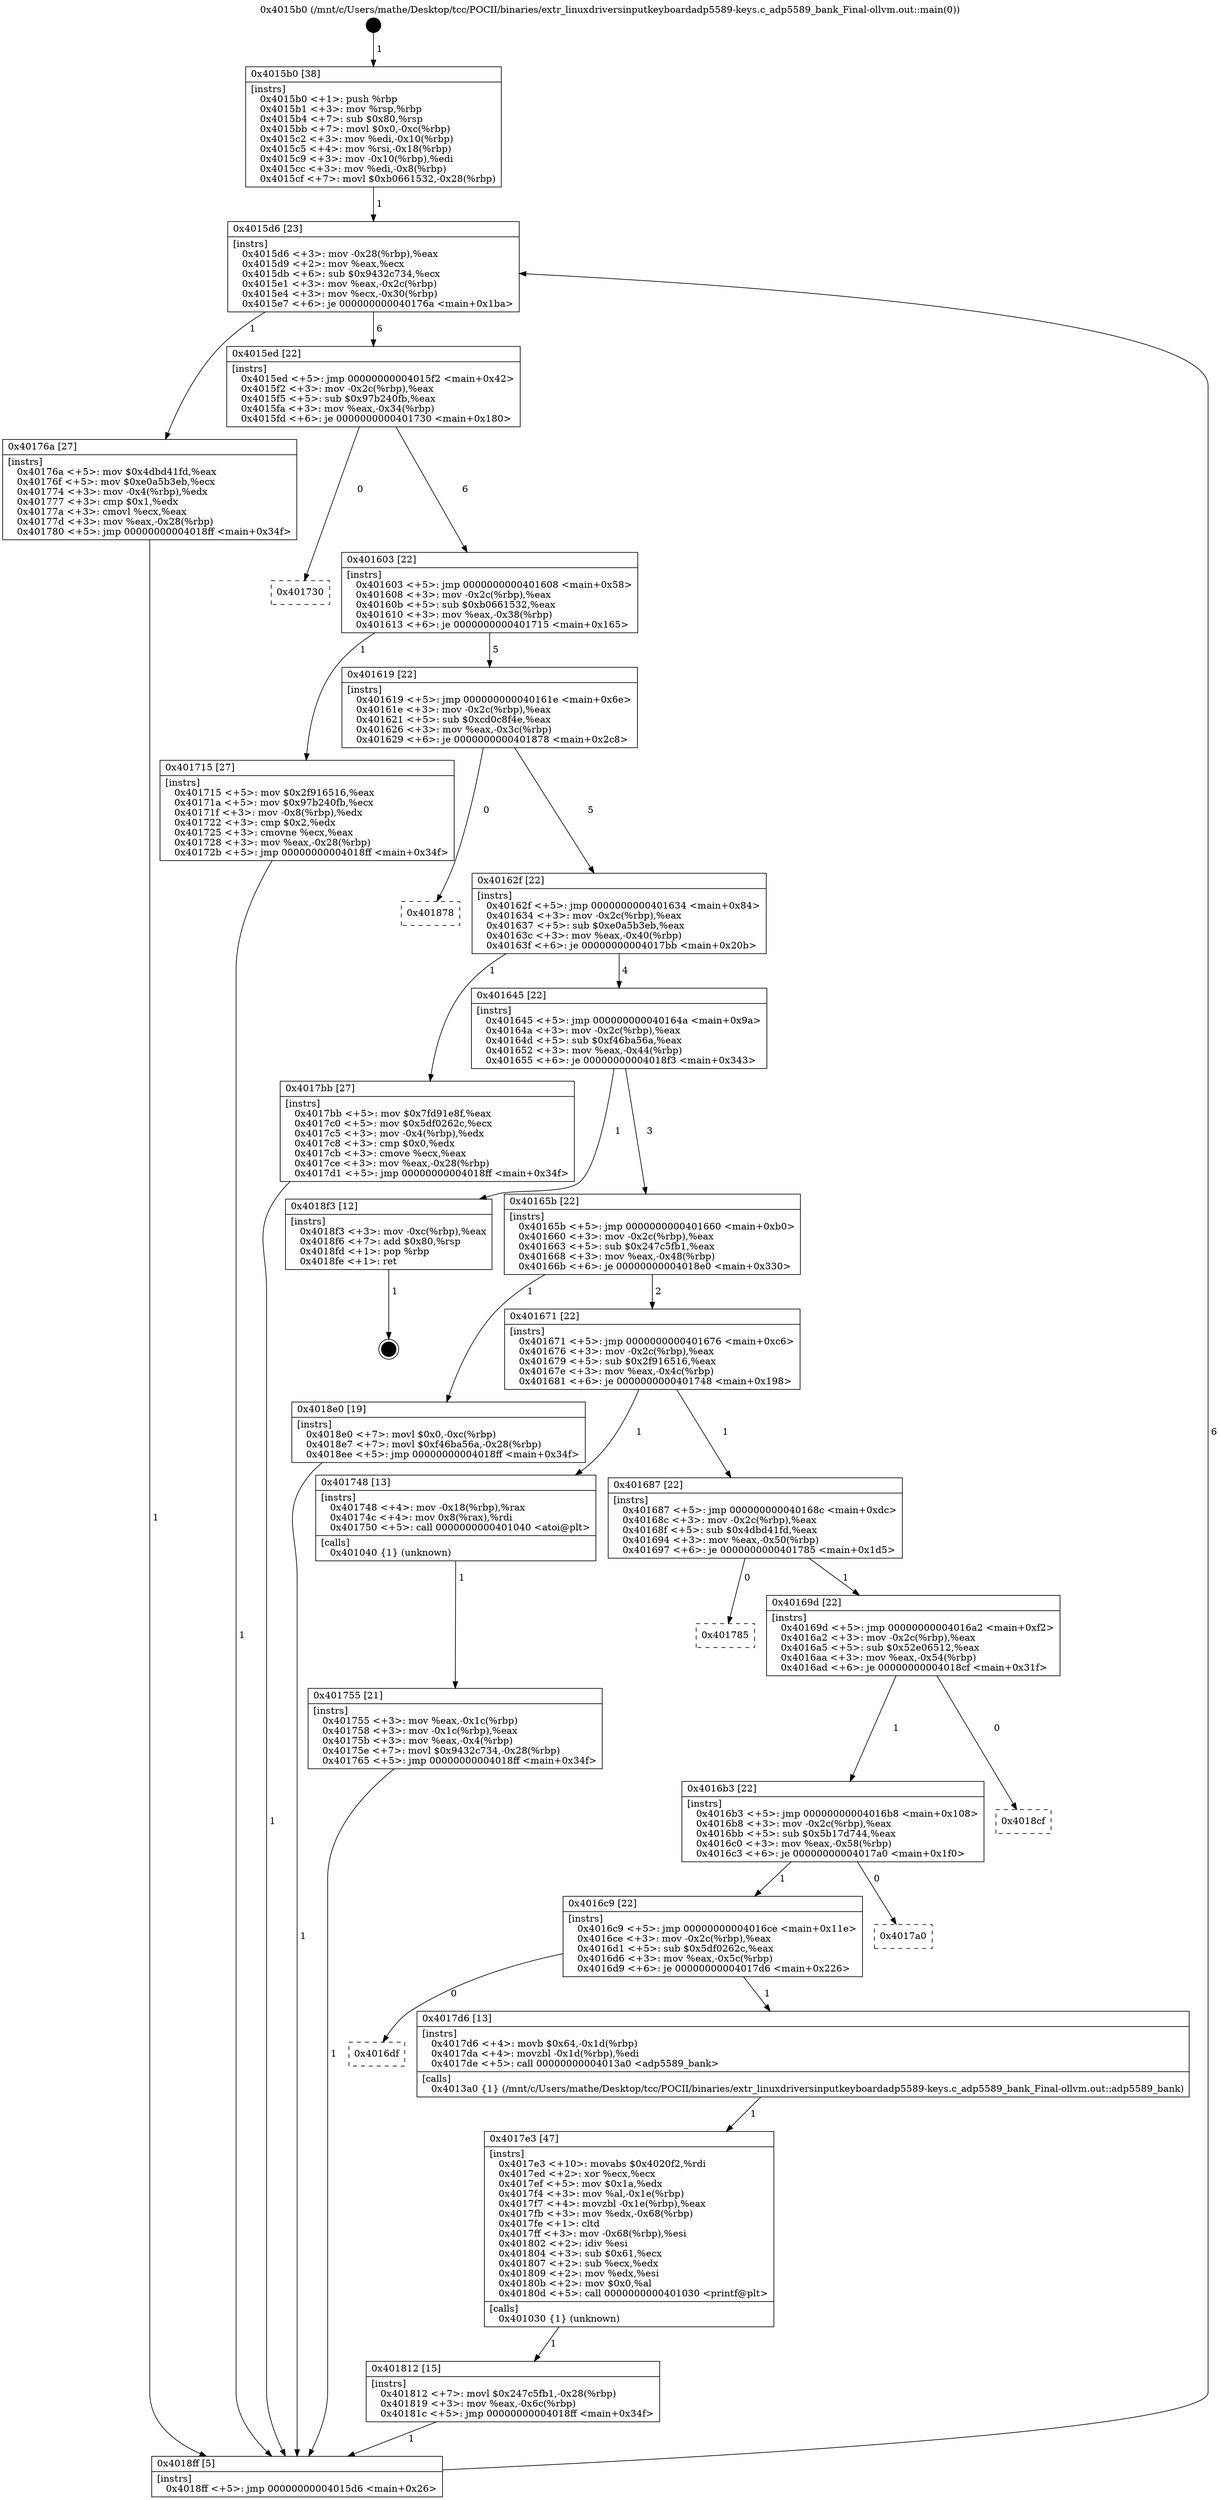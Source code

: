 digraph "0x4015b0" {
  label = "0x4015b0 (/mnt/c/Users/mathe/Desktop/tcc/POCII/binaries/extr_linuxdriversinputkeyboardadp5589-keys.c_adp5589_bank_Final-ollvm.out::main(0))"
  labelloc = "t"
  node[shape=record]

  Entry [label="",width=0.3,height=0.3,shape=circle,fillcolor=black,style=filled]
  "0x4015d6" [label="{
     0x4015d6 [23]\l
     | [instrs]\l
     &nbsp;&nbsp;0x4015d6 \<+3\>: mov -0x28(%rbp),%eax\l
     &nbsp;&nbsp;0x4015d9 \<+2\>: mov %eax,%ecx\l
     &nbsp;&nbsp;0x4015db \<+6\>: sub $0x9432c734,%ecx\l
     &nbsp;&nbsp;0x4015e1 \<+3\>: mov %eax,-0x2c(%rbp)\l
     &nbsp;&nbsp;0x4015e4 \<+3\>: mov %ecx,-0x30(%rbp)\l
     &nbsp;&nbsp;0x4015e7 \<+6\>: je 000000000040176a \<main+0x1ba\>\l
  }"]
  "0x40176a" [label="{
     0x40176a [27]\l
     | [instrs]\l
     &nbsp;&nbsp;0x40176a \<+5\>: mov $0x4dbd41fd,%eax\l
     &nbsp;&nbsp;0x40176f \<+5\>: mov $0xe0a5b3eb,%ecx\l
     &nbsp;&nbsp;0x401774 \<+3\>: mov -0x4(%rbp),%edx\l
     &nbsp;&nbsp;0x401777 \<+3\>: cmp $0x1,%edx\l
     &nbsp;&nbsp;0x40177a \<+3\>: cmovl %ecx,%eax\l
     &nbsp;&nbsp;0x40177d \<+3\>: mov %eax,-0x28(%rbp)\l
     &nbsp;&nbsp;0x401780 \<+5\>: jmp 00000000004018ff \<main+0x34f\>\l
  }"]
  "0x4015ed" [label="{
     0x4015ed [22]\l
     | [instrs]\l
     &nbsp;&nbsp;0x4015ed \<+5\>: jmp 00000000004015f2 \<main+0x42\>\l
     &nbsp;&nbsp;0x4015f2 \<+3\>: mov -0x2c(%rbp),%eax\l
     &nbsp;&nbsp;0x4015f5 \<+5\>: sub $0x97b240fb,%eax\l
     &nbsp;&nbsp;0x4015fa \<+3\>: mov %eax,-0x34(%rbp)\l
     &nbsp;&nbsp;0x4015fd \<+6\>: je 0000000000401730 \<main+0x180\>\l
  }"]
  Exit [label="",width=0.3,height=0.3,shape=circle,fillcolor=black,style=filled,peripheries=2]
  "0x401730" [label="{
     0x401730\l
  }", style=dashed]
  "0x401603" [label="{
     0x401603 [22]\l
     | [instrs]\l
     &nbsp;&nbsp;0x401603 \<+5\>: jmp 0000000000401608 \<main+0x58\>\l
     &nbsp;&nbsp;0x401608 \<+3\>: mov -0x2c(%rbp),%eax\l
     &nbsp;&nbsp;0x40160b \<+5\>: sub $0xb0661532,%eax\l
     &nbsp;&nbsp;0x401610 \<+3\>: mov %eax,-0x38(%rbp)\l
     &nbsp;&nbsp;0x401613 \<+6\>: je 0000000000401715 \<main+0x165\>\l
  }"]
  "0x401812" [label="{
     0x401812 [15]\l
     | [instrs]\l
     &nbsp;&nbsp;0x401812 \<+7\>: movl $0x247c5fb1,-0x28(%rbp)\l
     &nbsp;&nbsp;0x401819 \<+3\>: mov %eax,-0x6c(%rbp)\l
     &nbsp;&nbsp;0x40181c \<+5\>: jmp 00000000004018ff \<main+0x34f\>\l
  }"]
  "0x401715" [label="{
     0x401715 [27]\l
     | [instrs]\l
     &nbsp;&nbsp;0x401715 \<+5\>: mov $0x2f916516,%eax\l
     &nbsp;&nbsp;0x40171a \<+5\>: mov $0x97b240fb,%ecx\l
     &nbsp;&nbsp;0x40171f \<+3\>: mov -0x8(%rbp),%edx\l
     &nbsp;&nbsp;0x401722 \<+3\>: cmp $0x2,%edx\l
     &nbsp;&nbsp;0x401725 \<+3\>: cmovne %ecx,%eax\l
     &nbsp;&nbsp;0x401728 \<+3\>: mov %eax,-0x28(%rbp)\l
     &nbsp;&nbsp;0x40172b \<+5\>: jmp 00000000004018ff \<main+0x34f\>\l
  }"]
  "0x401619" [label="{
     0x401619 [22]\l
     | [instrs]\l
     &nbsp;&nbsp;0x401619 \<+5\>: jmp 000000000040161e \<main+0x6e\>\l
     &nbsp;&nbsp;0x40161e \<+3\>: mov -0x2c(%rbp),%eax\l
     &nbsp;&nbsp;0x401621 \<+5\>: sub $0xcd0c8f4e,%eax\l
     &nbsp;&nbsp;0x401626 \<+3\>: mov %eax,-0x3c(%rbp)\l
     &nbsp;&nbsp;0x401629 \<+6\>: je 0000000000401878 \<main+0x2c8\>\l
  }"]
  "0x4018ff" [label="{
     0x4018ff [5]\l
     | [instrs]\l
     &nbsp;&nbsp;0x4018ff \<+5\>: jmp 00000000004015d6 \<main+0x26\>\l
  }"]
  "0x4015b0" [label="{
     0x4015b0 [38]\l
     | [instrs]\l
     &nbsp;&nbsp;0x4015b0 \<+1\>: push %rbp\l
     &nbsp;&nbsp;0x4015b1 \<+3\>: mov %rsp,%rbp\l
     &nbsp;&nbsp;0x4015b4 \<+7\>: sub $0x80,%rsp\l
     &nbsp;&nbsp;0x4015bb \<+7\>: movl $0x0,-0xc(%rbp)\l
     &nbsp;&nbsp;0x4015c2 \<+3\>: mov %edi,-0x10(%rbp)\l
     &nbsp;&nbsp;0x4015c5 \<+4\>: mov %rsi,-0x18(%rbp)\l
     &nbsp;&nbsp;0x4015c9 \<+3\>: mov -0x10(%rbp),%edi\l
     &nbsp;&nbsp;0x4015cc \<+3\>: mov %edi,-0x8(%rbp)\l
     &nbsp;&nbsp;0x4015cf \<+7\>: movl $0xb0661532,-0x28(%rbp)\l
  }"]
  "0x4017e3" [label="{
     0x4017e3 [47]\l
     | [instrs]\l
     &nbsp;&nbsp;0x4017e3 \<+10\>: movabs $0x4020f2,%rdi\l
     &nbsp;&nbsp;0x4017ed \<+2\>: xor %ecx,%ecx\l
     &nbsp;&nbsp;0x4017ef \<+5\>: mov $0x1a,%edx\l
     &nbsp;&nbsp;0x4017f4 \<+3\>: mov %al,-0x1e(%rbp)\l
     &nbsp;&nbsp;0x4017f7 \<+4\>: movzbl -0x1e(%rbp),%eax\l
     &nbsp;&nbsp;0x4017fb \<+3\>: mov %edx,-0x68(%rbp)\l
     &nbsp;&nbsp;0x4017fe \<+1\>: cltd\l
     &nbsp;&nbsp;0x4017ff \<+3\>: mov -0x68(%rbp),%esi\l
     &nbsp;&nbsp;0x401802 \<+2\>: idiv %esi\l
     &nbsp;&nbsp;0x401804 \<+3\>: sub $0x61,%ecx\l
     &nbsp;&nbsp;0x401807 \<+2\>: sub %ecx,%edx\l
     &nbsp;&nbsp;0x401809 \<+2\>: mov %edx,%esi\l
     &nbsp;&nbsp;0x40180b \<+2\>: mov $0x0,%al\l
     &nbsp;&nbsp;0x40180d \<+5\>: call 0000000000401030 \<printf@plt\>\l
     | [calls]\l
     &nbsp;&nbsp;0x401030 \{1\} (unknown)\l
  }"]
  "0x401878" [label="{
     0x401878\l
  }", style=dashed]
  "0x40162f" [label="{
     0x40162f [22]\l
     | [instrs]\l
     &nbsp;&nbsp;0x40162f \<+5\>: jmp 0000000000401634 \<main+0x84\>\l
     &nbsp;&nbsp;0x401634 \<+3\>: mov -0x2c(%rbp),%eax\l
     &nbsp;&nbsp;0x401637 \<+5\>: sub $0xe0a5b3eb,%eax\l
     &nbsp;&nbsp;0x40163c \<+3\>: mov %eax,-0x40(%rbp)\l
     &nbsp;&nbsp;0x40163f \<+6\>: je 00000000004017bb \<main+0x20b\>\l
  }"]
  "0x4016df" [label="{
     0x4016df\l
  }", style=dashed]
  "0x4017bb" [label="{
     0x4017bb [27]\l
     | [instrs]\l
     &nbsp;&nbsp;0x4017bb \<+5\>: mov $0x7fd91e8f,%eax\l
     &nbsp;&nbsp;0x4017c0 \<+5\>: mov $0x5df0262c,%ecx\l
     &nbsp;&nbsp;0x4017c5 \<+3\>: mov -0x4(%rbp),%edx\l
     &nbsp;&nbsp;0x4017c8 \<+3\>: cmp $0x0,%edx\l
     &nbsp;&nbsp;0x4017cb \<+3\>: cmove %ecx,%eax\l
     &nbsp;&nbsp;0x4017ce \<+3\>: mov %eax,-0x28(%rbp)\l
     &nbsp;&nbsp;0x4017d1 \<+5\>: jmp 00000000004018ff \<main+0x34f\>\l
  }"]
  "0x401645" [label="{
     0x401645 [22]\l
     | [instrs]\l
     &nbsp;&nbsp;0x401645 \<+5\>: jmp 000000000040164a \<main+0x9a\>\l
     &nbsp;&nbsp;0x40164a \<+3\>: mov -0x2c(%rbp),%eax\l
     &nbsp;&nbsp;0x40164d \<+5\>: sub $0xf46ba56a,%eax\l
     &nbsp;&nbsp;0x401652 \<+3\>: mov %eax,-0x44(%rbp)\l
     &nbsp;&nbsp;0x401655 \<+6\>: je 00000000004018f3 \<main+0x343\>\l
  }"]
  "0x4017d6" [label="{
     0x4017d6 [13]\l
     | [instrs]\l
     &nbsp;&nbsp;0x4017d6 \<+4\>: movb $0x64,-0x1d(%rbp)\l
     &nbsp;&nbsp;0x4017da \<+4\>: movzbl -0x1d(%rbp),%edi\l
     &nbsp;&nbsp;0x4017de \<+5\>: call 00000000004013a0 \<adp5589_bank\>\l
     | [calls]\l
     &nbsp;&nbsp;0x4013a0 \{1\} (/mnt/c/Users/mathe/Desktop/tcc/POCII/binaries/extr_linuxdriversinputkeyboardadp5589-keys.c_adp5589_bank_Final-ollvm.out::adp5589_bank)\l
  }"]
  "0x4018f3" [label="{
     0x4018f3 [12]\l
     | [instrs]\l
     &nbsp;&nbsp;0x4018f3 \<+3\>: mov -0xc(%rbp),%eax\l
     &nbsp;&nbsp;0x4018f6 \<+7\>: add $0x80,%rsp\l
     &nbsp;&nbsp;0x4018fd \<+1\>: pop %rbp\l
     &nbsp;&nbsp;0x4018fe \<+1\>: ret\l
  }"]
  "0x40165b" [label="{
     0x40165b [22]\l
     | [instrs]\l
     &nbsp;&nbsp;0x40165b \<+5\>: jmp 0000000000401660 \<main+0xb0\>\l
     &nbsp;&nbsp;0x401660 \<+3\>: mov -0x2c(%rbp),%eax\l
     &nbsp;&nbsp;0x401663 \<+5\>: sub $0x247c5fb1,%eax\l
     &nbsp;&nbsp;0x401668 \<+3\>: mov %eax,-0x48(%rbp)\l
     &nbsp;&nbsp;0x40166b \<+6\>: je 00000000004018e0 \<main+0x330\>\l
  }"]
  "0x4016c9" [label="{
     0x4016c9 [22]\l
     | [instrs]\l
     &nbsp;&nbsp;0x4016c9 \<+5\>: jmp 00000000004016ce \<main+0x11e\>\l
     &nbsp;&nbsp;0x4016ce \<+3\>: mov -0x2c(%rbp),%eax\l
     &nbsp;&nbsp;0x4016d1 \<+5\>: sub $0x5df0262c,%eax\l
     &nbsp;&nbsp;0x4016d6 \<+3\>: mov %eax,-0x5c(%rbp)\l
     &nbsp;&nbsp;0x4016d9 \<+6\>: je 00000000004017d6 \<main+0x226\>\l
  }"]
  "0x4018e0" [label="{
     0x4018e0 [19]\l
     | [instrs]\l
     &nbsp;&nbsp;0x4018e0 \<+7\>: movl $0x0,-0xc(%rbp)\l
     &nbsp;&nbsp;0x4018e7 \<+7\>: movl $0xf46ba56a,-0x28(%rbp)\l
     &nbsp;&nbsp;0x4018ee \<+5\>: jmp 00000000004018ff \<main+0x34f\>\l
  }"]
  "0x401671" [label="{
     0x401671 [22]\l
     | [instrs]\l
     &nbsp;&nbsp;0x401671 \<+5\>: jmp 0000000000401676 \<main+0xc6\>\l
     &nbsp;&nbsp;0x401676 \<+3\>: mov -0x2c(%rbp),%eax\l
     &nbsp;&nbsp;0x401679 \<+5\>: sub $0x2f916516,%eax\l
     &nbsp;&nbsp;0x40167e \<+3\>: mov %eax,-0x4c(%rbp)\l
     &nbsp;&nbsp;0x401681 \<+6\>: je 0000000000401748 \<main+0x198\>\l
  }"]
  "0x4017a0" [label="{
     0x4017a0\l
  }", style=dashed]
  "0x401748" [label="{
     0x401748 [13]\l
     | [instrs]\l
     &nbsp;&nbsp;0x401748 \<+4\>: mov -0x18(%rbp),%rax\l
     &nbsp;&nbsp;0x40174c \<+4\>: mov 0x8(%rax),%rdi\l
     &nbsp;&nbsp;0x401750 \<+5\>: call 0000000000401040 \<atoi@plt\>\l
     | [calls]\l
     &nbsp;&nbsp;0x401040 \{1\} (unknown)\l
  }"]
  "0x401687" [label="{
     0x401687 [22]\l
     | [instrs]\l
     &nbsp;&nbsp;0x401687 \<+5\>: jmp 000000000040168c \<main+0xdc\>\l
     &nbsp;&nbsp;0x40168c \<+3\>: mov -0x2c(%rbp),%eax\l
     &nbsp;&nbsp;0x40168f \<+5\>: sub $0x4dbd41fd,%eax\l
     &nbsp;&nbsp;0x401694 \<+3\>: mov %eax,-0x50(%rbp)\l
     &nbsp;&nbsp;0x401697 \<+6\>: je 0000000000401785 \<main+0x1d5\>\l
  }"]
  "0x401755" [label="{
     0x401755 [21]\l
     | [instrs]\l
     &nbsp;&nbsp;0x401755 \<+3\>: mov %eax,-0x1c(%rbp)\l
     &nbsp;&nbsp;0x401758 \<+3\>: mov -0x1c(%rbp),%eax\l
     &nbsp;&nbsp;0x40175b \<+3\>: mov %eax,-0x4(%rbp)\l
     &nbsp;&nbsp;0x40175e \<+7\>: movl $0x9432c734,-0x28(%rbp)\l
     &nbsp;&nbsp;0x401765 \<+5\>: jmp 00000000004018ff \<main+0x34f\>\l
  }"]
  "0x4016b3" [label="{
     0x4016b3 [22]\l
     | [instrs]\l
     &nbsp;&nbsp;0x4016b3 \<+5\>: jmp 00000000004016b8 \<main+0x108\>\l
     &nbsp;&nbsp;0x4016b8 \<+3\>: mov -0x2c(%rbp),%eax\l
     &nbsp;&nbsp;0x4016bb \<+5\>: sub $0x5b17d744,%eax\l
     &nbsp;&nbsp;0x4016c0 \<+3\>: mov %eax,-0x58(%rbp)\l
     &nbsp;&nbsp;0x4016c3 \<+6\>: je 00000000004017a0 \<main+0x1f0\>\l
  }"]
  "0x401785" [label="{
     0x401785\l
  }", style=dashed]
  "0x40169d" [label="{
     0x40169d [22]\l
     | [instrs]\l
     &nbsp;&nbsp;0x40169d \<+5\>: jmp 00000000004016a2 \<main+0xf2\>\l
     &nbsp;&nbsp;0x4016a2 \<+3\>: mov -0x2c(%rbp),%eax\l
     &nbsp;&nbsp;0x4016a5 \<+5\>: sub $0x52e06512,%eax\l
     &nbsp;&nbsp;0x4016aa \<+3\>: mov %eax,-0x54(%rbp)\l
     &nbsp;&nbsp;0x4016ad \<+6\>: je 00000000004018cf \<main+0x31f\>\l
  }"]
  "0x4018cf" [label="{
     0x4018cf\l
  }", style=dashed]
  Entry -> "0x4015b0" [label=" 1"]
  "0x4015d6" -> "0x40176a" [label=" 1"]
  "0x4015d6" -> "0x4015ed" [label=" 6"]
  "0x4018f3" -> Exit [label=" 1"]
  "0x4015ed" -> "0x401730" [label=" 0"]
  "0x4015ed" -> "0x401603" [label=" 6"]
  "0x4018e0" -> "0x4018ff" [label=" 1"]
  "0x401603" -> "0x401715" [label=" 1"]
  "0x401603" -> "0x401619" [label=" 5"]
  "0x401715" -> "0x4018ff" [label=" 1"]
  "0x4015b0" -> "0x4015d6" [label=" 1"]
  "0x4018ff" -> "0x4015d6" [label=" 6"]
  "0x401812" -> "0x4018ff" [label=" 1"]
  "0x401619" -> "0x401878" [label=" 0"]
  "0x401619" -> "0x40162f" [label=" 5"]
  "0x4017e3" -> "0x401812" [label=" 1"]
  "0x40162f" -> "0x4017bb" [label=" 1"]
  "0x40162f" -> "0x401645" [label=" 4"]
  "0x4017d6" -> "0x4017e3" [label=" 1"]
  "0x401645" -> "0x4018f3" [label=" 1"]
  "0x401645" -> "0x40165b" [label=" 3"]
  "0x4016c9" -> "0x4016df" [label=" 0"]
  "0x40165b" -> "0x4018e0" [label=" 1"]
  "0x40165b" -> "0x401671" [label=" 2"]
  "0x4016c9" -> "0x4017d6" [label=" 1"]
  "0x401671" -> "0x401748" [label=" 1"]
  "0x401671" -> "0x401687" [label=" 1"]
  "0x401748" -> "0x401755" [label=" 1"]
  "0x401755" -> "0x4018ff" [label=" 1"]
  "0x40176a" -> "0x4018ff" [label=" 1"]
  "0x4017bb" -> "0x4018ff" [label=" 1"]
  "0x4016b3" -> "0x4016c9" [label=" 1"]
  "0x401687" -> "0x401785" [label=" 0"]
  "0x401687" -> "0x40169d" [label=" 1"]
  "0x4016b3" -> "0x4017a0" [label=" 0"]
  "0x40169d" -> "0x4018cf" [label=" 0"]
  "0x40169d" -> "0x4016b3" [label=" 1"]
}
